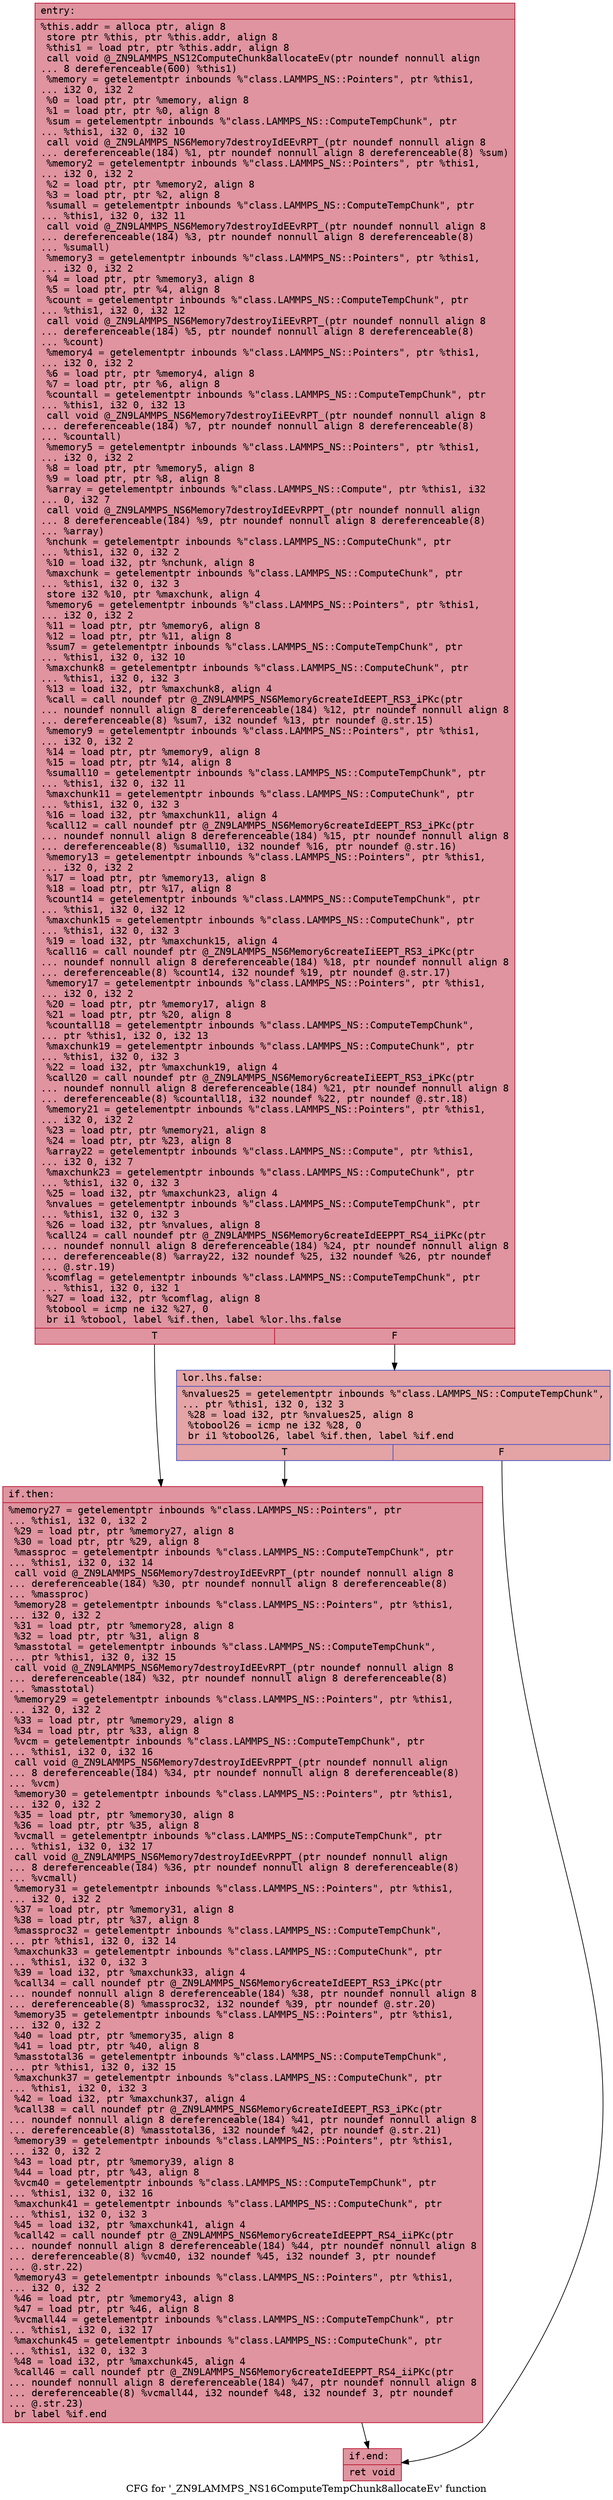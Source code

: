 digraph "CFG for '_ZN9LAMMPS_NS16ComputeTempChunk8allocateEv' function" {
	label="CFG for '_ZN9LAMMPS_NS16ComputeTempChunk8allocateEv' function";

	Node0x555af8baa580 [shape=record,color="#b70d28ff", style=filled, fillcolor="#b70d2870" fontname="Courier",label="{entry:\l|  %this.addr = alloca ptr, align 8\l  store ptr %this, ptr %this.addr, align 8\l  %this1 = load ptr, ptr %this.addr, align 8\l  call void @_ZN9LAMMPS_NS12ComputeChunk8allocateEv(ptr noundef nonnull align\l... 8 dereferenceable(600) %this1)\l  %memory = getelementptr inbounds %\"class.LAMMPS_NS::Pointers\", ptr %this1,\l... i32 0, i32 2\l  %0 = load ptr, ptr %memory, align 8\l  %1 = load ptr, ptr %0, align 8\l  %sum = getelementptr inbounds %\"class.LAMMPS_NS::ComputeTempChunk\", ptr\l... %this1, i32 0, i32 10\l  call void @_ZN9LAMMPS_NS6Memory7destroyIdEEvRPT_(ptr noundef nonnull align 8\l... dereferenceable(184) %1, ptr noundef nonnull align 8 dereferenceable(8) %sum)\l  %memory2 = getelementptr inbounds %\"class.LAMMPS_NS::Pointers\", ptr %this1,\l... i32 0, i32 2\l  %2 = load ptr, ptr %memory2, align 8\l  %3 = load ptr, ptr %2, align 8\l  %sumall = getelementptr inbounds %\"class.LAMMPS_NS::ComputeTempChunk\", ptr\l... %this1, i32 0, i32 11\l  call void @_ZN9LAMMPS_NS6Memory7destroyIdEEvRPT_(ptr noundef nonnull align 8\l... dereferenceable(184) %3, ptr noundef nonnull align 8 dereferenceable(8)\l... %sumall)\l  %memory3 = getelementptr inbounds %\"class.LAMMPS_NS::Pointers\", ptr %this1,\l... i32 0, i32 2\l  %4 = load ptr, ptr %memory3, align 8\l  %5 = load ptr, ptr %4, align 8\l  %count = getelementptr inbounds %\"class.LAMMPS_NS::ComputeTempChunk\", ptr\l... %this1, i32 0, i32 12\l  call void @_ZN9LAMMPS_NS6Memory7destroyIiEEvRPT_(ptr noundef nonnull align 8\l... dereferenceable(184) %5, ptr noundef nonnull align 8 dereferenceable(8)\l... %count)\l  %memory4 = getelementptr inbounds %\"class.LAMMPS_NS::Pointers\", ptr %this1,\l... i32 0, i32 2\l  %6 = load ptr, ptr %memory4, align 8\l  %7 = load ptr, ptr %6, align 8\l  %countall = getelementptr inbounds %\"class.LAMMPS_NS::ComputeTempChunk\", ptr\l... %this1, i32 0, i32 13\l  call void @_ZN9LAMMPS_NS6Memory7destroyIiEEvRPT_(ptr noundef nonnull align 8\l... dereferenceable(184) %7, ptr noundef nonnull align 8 dereferenceable(8)\l... %countall)\l  %memory5 = getelementptr inbounds %\"class.LAMMPS_NS::Pointers\", ptr %this1,\l... i32 0, i32 2\l  %8 = load ptr, ptr %memory5, align 8\l  %9 = load ptr, ptr %8, align 8\l  %array = getelementptr inbounds %\"class.LAMMPS_NS::Compute\", ptr %this1, i32\l... 0, i32 7\l  call void @_ZN9LAMMPS_NS6Memory7destroyIdEEvRPPT_(ptr noundef nonnull align\l... 8 dereferenceable(184) %9, ptr noundef nonnull align 8 dereferenceable(8)\l... %array)\l  %nchunk = getelementptr inbounds %\"class.LAMMPS_NS::ComputeChunk\", ptr\l... %this1, i32 0, i32 2\l  %10 = load i32, ptr %nchunk, align 8\l  %maxchunk = getelementptr inbounds %\"class.LAMMPS_NS::ComputeChunk\", ptr\l... %this1, i32 0, i32 3\l  store i32 %10, ptr %maxchunk, align 4\l  %memory6 = getelementptr inbounds %\"class.LAMMPS_NS::Pointers\", ptr %this1,\l... i32 0, i32 2\l  %11 = load ptr, ptr %memory6, align 8\l  %12 = load ptr, ptr %11, align 8\l  %sum7 = getelementptr inbounds %\"class.LAMMPS_NS::ComputeTempChunk\", ptr\l... %this1, i32 0, i32 10\l  %maxchunk8 = getelementptr inbounds %\"class.LAMMPS_NS::ComputeChunk\", ptr\l... %this1, i32 0, i32 3\l  %13 = load i32, ptr %maxchunk8, align 4\l  %call = call noundef ptr @_ZN9LAMMPS_NS6Memory6createIdEEPT_RS3_iPKc(ptr\l... noundef nonnull align 8 dereferenceable(184) %12, ptr noundef nonnull align 8\l... dereferenceable(8) %sum7, i32 noundef %13, ptr noundef @.str.15)\l  %memory9 = getelementptr inbounds %\"class.LAMMPS_NS::Pointers\", ptr %this1,\l... i32 0, i32 2\l  %14 = load ptr, ptr %memory9, align 8\l  %15 = load ptr, ptr %14, align 8\l  %sumall10 = getelementptr inbounds %\"class.LAMMPS_NS::ComputeTempChunk\", ptr\l... %this1, i32 0, i32 11\l  %maxchunk11 = getelementptr inbounds %\"class.LAMMPS_NS::ComputeChunk\", ptr\l... %this1, i32 0, i32 3\l  %16 = load i32, ptr %maxchunk11, align 4\l  %call12 = call noundef ptr @_ZN9LAMMPS_NS6Memory6createIdEEPT_RS3_iPKc(ptr\l... noundef nonnull align 8 dereferenceable(184) %15, ptr noundef nonnull align 8\l... dereferenceable(8) %sumall10, i32 noundef %16, ptr noundef @.str.16)\l  %memory13 = getelementptr inbounds %\"class.LAMMPS_NS::Pointers\", ptr %this1,\l... i32 0, i32 2\l  %17 = load ptr, ptr %memory13, align 8\l  %18 = load ptr, ptr %17, align 8\l  %count14 = getelementptr inbounds %\"class.LAMMPS_NS::ComputeTempChunk\", ptr\l... %this1, i32 0, i32 12\l  %maxchunk15 = getelementptr inbounds %\"class.LAMMPS_NS::ComputeChunk\", ptr\l... %this1, i32 0, i32 3\l  %19 = load i32, ptr %maxchunk15, align 4\l  %call16 = call noundef ptr @_ZN9LAMMPS_NS6Memory6createIiEEPT_RS3_iPKc(ptr\l... noundef nonnull align 8 dereferenceable(184) %18, ptr noundef nonnull align 8\l... dereferenceable(8) %count14, i32 noundef %19, ptr noundef @.str.17)\l  %memory17 = getelementptr inbounds %\"class.LAMMPS_NS::Pointers\", ptr %this1,\l... i32 0, i32 2\l  %20 = load ptr, ptr %memory17, align 8\l  %21 = load ptr, ptr %20, align 8\l  %countall18 = getelementptr inbounds %\"class.LAMMPS_NS::ComputeTempChunk\",\l... ptr %this1, i32 0, i32 13\l  %maxchunk19 = getelementptr inbounds %\"class.LAMMPS_NS::ComputeChunk\", ptr\l... %this1, i32 0, i32 3\l  %22 = load i32, ptr %maxchunk19, align 4\l  %call20 = call noundef ptr @_ZN9LAMMPS_NS6Memory6createIiEEPT_RS3_iPKc(ptr\l... noundef nonnull align 8 dereferenceable(184) %21, ptr noundef nonnull align 8\l... dereferenceable(8) %countall18, i32 noundef %22, ptr noundef @.str.18)\l  %memory21 = getelementptr inbounds %\"class.LAMMPS_NS::Pointers\", ptr %this1,\l... i32 0, i32 2\l  %23 = load ptr, ptr %memory21, align 8\l  %24 = load ptr, ptr %23, align 8\l  %array22 = getelementptr inbounds %\"class.LAMMPS_NS::Compute\", ptr %this1,\l... i32 0, i32 7\l  %maxchunk23 = getelementptr inbounds %\"class.LAMMPS_NS::ComputeChunk\", ptr\l... %this1, i32 0, i32 3\l  %25 = load i32, ptr %maxchunk23, align 4\l  %nvalues = getelementptr inbounds %\"class.LAMMPS_NS::ComputeTempChunk\", ptr\l... %this1, i32 0, i32 3\l  %26 = load i32, ptr %nvalues, align 8\l  %call24 = call noundef ptr @_ZN9LAMMPS_NS6Memory6createIdEEPPT_RS4_iiPKc(ptr\l... noundef nonnull align 8 dereferenceable(184) %24, ptr noundef nonnull align 8\l... dereferenceable(8) %array22, i32 noundef %25, i32 noundef %26, ptr noundef\l... @.str.19)\l  %comflag = getelementptr inbounds %\"class.LAMMPS_NS::ComputeTempChunk\", ptr\l... %this1, i32 0, i32 1\l  %27 = load i32, ptr %comflag, align 8\l  %tobool = icmp ne i32 %27, 0\l  br i1 %tobool, label %if.then, label %lor.lhs.false\l|{<s0>T|<s1>F}}"];
	Node0x555af8baa580:s0 -> Node0x555af8baf7a0[tooltip="entry -> if.then\nProbability 62.50%" ];
	Node0x555af8baa580:s1 -> Node0x555af8baf870[tooltip="entry -> lor.lhs.false\nProbability 37.50%" ];
	Node0x555af8baf870 [shape=record,color="#3d50c3ff", style=filled, fillcolor="#c32e3170" fontname="Courier",label="{lor.lhs.false:\l|  %nvalues25 = getelementptr inbounds %\"class.LAMMPS_NS::ComputeTempChunk\",\l... ptr %this1, i32 0, i32 3\l  %28 = load i32, ptr %nvalues25, align 8\l  %tobool26 = icmp ne i32 %28, 0\l  br i1 %tobool26, label %if.then, label %if.end\l|{<s0>T|<s1>F}}"];
	Node0x555af8baf870:s0 -> Node0x555af8baf7a0[tooltip="lor.lhs.false -> if.then\nProbability 62.50%" ];
	Node0x555af8baf870:s1 -> Node0x555af8bafc00[tooltip="lor.lhs.false -> if.end\nProbability 37.50%" ];
	Node0x555af8baf7a0 [shape=record,color="#b70d28ff", style=filled, fillcolor="#b70d2870" fontname="Courier",label="{if.then:\l|  %memory27 = getelementptr inbounds %\"class.LAMMPS_NS::Pointers\", ptr\l... %this1, i32 0, i32 2\l  %29 = load ptr, ptr %memory27, align 8\l  %30 = load ptr, ptr %29, align 8\l  %massproc = getelementptr inbounds %\"class.LAMMPS_NS::ComputeTempChunk\", ptr\l... %this1, i32 0, i32 14\l  call void @_ZN9LAMMPS_NS6Memory7destroyIdEEvRPT_(ptr noundef nonnull align 8\l... dereferenceable(184) %30, ptr noundef nonnull align 8 dereferenceable(8)\l... %massproc)\l  %memory28 = getelementptr inbounds %\"class.LAMMPS_NS::Pointers\", ptr %this1,\l... i32 0, i32 2\l  %31 = load ptr, ptr %memory28, align 8\l  %32 = load ptr, ptr %31, align 8\l  %masstotal = getelementptr inbounds %\"class.LAMMPS_NS::ComputeTempChunk\",\l... ptr %this1, i32 0, i32 15\l  call void @_ZN9LAMMPS_NS6Memory7destroyIdEEvRPT_(ptr noundef nonnull align 8\l... dereferenceable(184) %32, ptr noundef nonnull align 8 dereferenceable(8)\l... %masstotal)\l  %memory29 = getelementptr inbounds %\"class.LAMMPS_NS::Pointers\", ptr %this1,\l... i32 0, i32 2\l  %33 = load ptr, ptr %memory29, align 8\l  %34 = load ptr, ptr %33, align 8\l  %vcm = getelementptr inbounds %\"class.LAMMPS_NS::ComputeTempChunk\", ptr\l... %this1, i32 0, i32 16\l  call void @_ZN9LAMMPS_NS6Memory7destroyIdEEvRPPT_(ptr noundef nonnull align\l... 8 dereferenceable(184) %34, ptr noundef nonnull align 8 dereferenceable(8)\l... %vcm)\l  %memory30 = getelementptr inbounds %\"class.LAMMPS_NS::Pointers\", ptr %this1,\l... i32 0, i32 2\l  %35 = load ptr, ptr %memory30, align 8\l  %36 = load ptr, ptr %35, align 8\l  %vcmall = getelementptr inbounds %\"class.LAMMPS_NS::ComputeTempChunk\", ptr\l... %this1, i32 0, i32 17\l  call void @_ZN9LAMMPS_NS6Memory7destroyIdEEvRPPT_(ptr noundef nonnull align\l... 8 dereferenceable(184) %36, ptr noundef nonnull align 8 dereferenceable(8)\l... %vcmall)\l  %memory31 = getelementptr inbounds %\"class.LAMMPS_NS::Pointers\", ptr %this1,\l... i32 0, i32 2\l  %37 = load ptr, ptr %memory31, align 8\l  %38 = load ptr, ptr %37, align 8\l  %massproc32 = getelementptr inbounds %\"class.LAMMPS_NS::ComputeTempChunk\",\l... ptr %this1, i32 0, i32 14\l  %maxchunk33 = getelementptr inbounds %\"class.LAMMPS_NS::ComputeChunk\", ptr\l... %this1, i32 0, i32 3\l  %39 = load i32, ptr %maxchunk33, align 4\l  %call34 = call noundef ptr @_ZN9LAMMPS_NS6Memory6createIdEEPT_RS3_iPKc(ptr\l... noundef nonnull align 8 dereferenceable(184) %38, ptr noundef nonnull align 8\l... dereferenceable(8) %massproc32, i32 noundef %39, ptr noundef @.str.20)\l  %memory35 = getelementptr inbounds %\"class.LAMMPS_NS::Pointers\", ptr %this1,\l... i32 0, i32 2\l  %40 = load ptr, ptr %memory35, align 8\l  %41 = load ptr, ptr %40, align 8\l  %masstotal36 = getelementptr inbounds %\"class.LAMMPS_NS::ComputeTempChunk\",\l... ptr %this1, i32 0, i32 15\l  %maxchunk37 = getelementptr inbounds %\"class.LAMMPS_NS::ComputeChunk\", ptr\l... %this1, i32 0, i32 3\l  %42 = load i32, ptr %maxchunk37, align 4\l  %call38 = call noundef ptr @_ZN9LAMMPS_NS6Memory6createIdEEPT_RS3_iPKc(ptr\l... noundef nonnull align 8 dereferenceable(184) %41, ptr noundef nonnull align 8\l... dereferenceable(8) %masstotal36, i32 noundef %42, ptr noundef @.str.21)\l  %memory39 = getelementptr inbounds %\"class.LAMMPS_NS::Pointers\", ptr %this1,\l... i32 0, i32 2\l  %43 = load ptr, ptr %memory39, align 8\l  %44 = load ptr, ptr %43, align 8\l  %vcm40 = getelementptr inbounds %\"class.LAMMPS_NS::ComputeTempChunk\", ptr\l... %this1, i32 0, i32 16\l  %maxchunk41 = getelementptr inbounds %\"class.LAMMPS_NS::ComputeChunk\", ptr\l... %this1, i32 0, i32 3\l  %45 = load i32, ptr %maxchunk41, align 4\l  %call42 = call noundef ptr @_ZN9LAMMPS_NS6Memory6createIdEEPPT_RS4_iiPKc(ptr\l... noundef nonnull align 8 dereferenceable(184) %44, ptr noundef nonnull align 8\l... dereferenceable(8) %vcm40, i32 noundef %45, i32 noundef 3, ptr noundef\l... @.str.22)\l  %memory43 = getelementptr inbounds %\"class.LAMMPS_NS::Pointers\", ptr %this1,\l... i32 0, i32 2\l  %46 = load ptr, ptr %memory43, align 8\l  %47 = load ptr, ptr %46, align 8\l  %vcmall44 = getelementptr inbounds %\"class.LAMMPS_NS::ComputeTempChunk\", ptr\l... %this1, i32 0, i32 17\l  %maxchunk45 = getelementptr inbounds %\"class.LAMMPS_NS::ComputeChunk\", ptr\l... %this1, i32 0, i32 3\l  %48 = load i32, ptr %maxchunk45, align 4\l  %call46 = call noundef ptr @_ZN9LAMMPS_NS6Memory6createIdEEPPT_RS4_iiPKc(ptr\l... noundef nonnull align 8 dereferenceable(184) %47, ptr noundef nonnull align 8\l... dereferenceable(8) %vcmall44, i32 noundef %48, i32 noundef 3, ptr noundef\l... @.str.23)\l  br label %if.end\l}"];
	Node0x555af8baf7a0 -> Node0x555af8bafc00[tooltip="if.then -> if.end\nProbability 100.00%" ];
	Node0x555af8bafc00 [shape=record,color="#b70d28ff", style=filled, fillcolor="#b70d2870" fontname="Courier",label="{if.end:\l|  ret void\l}"];
}
